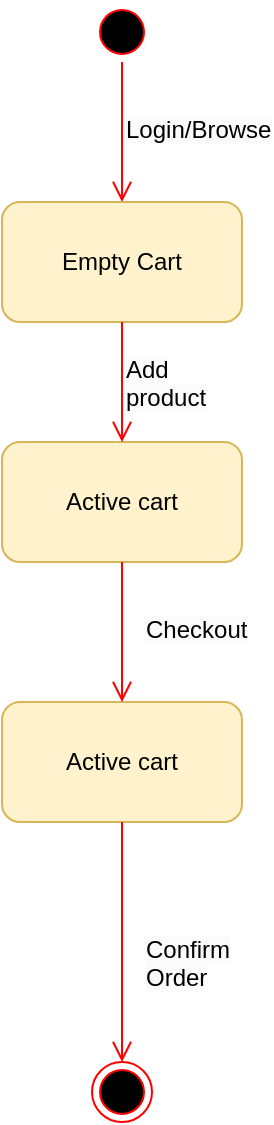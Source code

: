 <mxfile version="24.5.1" type="device">
  <diagram name="Page-1" id="H2FOLK643TPE5QBh98ee">
    <mxGraphModel dx="1797" dy="577" grid="1" gridSize="10" guides="1" tooltips="1" connect="1" arrows="1" fold="1" page="1" pageScale="1" pageWidth="850" pageHeight="1100" math="0" shadow="0">
      <root>
        <mxCell id="0" />
        <mxCell id="1" parent="0" />
        <mxCell id="jDmrnSOpQRfQpceM72Qu-2" value="" style="ellipse;html=1;shape=startState;fillColor=#000000;strokeColor=#ff0000;" parent="1" vertex="1">
          <mxGeometry x="40" y="70" width="30" height="30" as="geometry" />
        </mxCell>
        <mxCell id="jDmrnSOpQRfQpceM72Qu-3" value="" style="edgeStyle=orthogonalEdgeStyle;html=1;verticalAlign=bottom;endArrow=open;endSize=8;strokeColor=#ff0000;rounded=0;" parent="1" source="jDmrnSOpQRfQpceM72Qu-2" target="jDmrnSOpQRfQpceM72Qu-9" edge="1">
          <mxGeometry relative="1" as="geometry">
            <mxPoint x="55" y="150" as="targetPoint" />
          </mxGeometry>
        </mxCell>
        <mxCell id="jDmrnSOpQRfQpceM72Qu-9" value="Empty Cart" style="rounded=1;whiteSpace=wrap;html=1;strokeColor=#d6b656;fillColor=#fff2cc;" parent="1" vertex="1">
          <mxGeometry x="-5" y="170" width="120" height="60" as="geometry" />
        </mxCell>
        <mxCell id="jDmrnSOpQRfQpceM72Qu-45" value="" style="ellipse;html=1;shape=endState;fillColor=#000000;strokeColor=#ff0000;" parent="1" vertex="1">
          <mxGeometry x="40" y="600" width="30" height="30" as="geometry" />
        </mxCell>
        <mxCell id="Kh-msraxR41N7PZV_ZUe-1" value="&lt;span style=&quot;color: rgb(0, 0, 0); font-family: Helvetica; font-size: 12px; font-style: normal; font-variant-ligatures: normal; font-variant-caps: normal; font-weight: 400; letter-spacing: normal; orphans: 2; text-align: center; text-indent: 0px; text-transform: none; widows: 2; word-spacing: 0px; -webkit-text-stroke-width: 0px; white-space: normal; background-color: rgb(251, 251, 251); text-decoration-thickness: initial; text-decoration-style: initial; text-decoration-color: initial; display: inline !important; float: none;&quot;&gt;Login/Browse&lt;/span&gt;" style="text;whiteSpace=wrap;html=1;" vertex="1" parent="1">
          <mxGeometry x="55" y="120" width="60" height="40" as="geometry" />
        </mxCell>
        <mxCell id="Kh-msraxR41N7PZV_ZUe-2" value="Active cart" style="rounded=1;whiteSpace=wrap;html=1;strokeColor=#d6b656;fillColor=#fff2cc;" vertex="1" parent="1">
          <mxGeometry x="-5" y="290" width="120" height="60" as="geometry" />
        </mxCell>
        <mxCell id="Kh-msraxR41N7PZV_ZUe-3" value="" style="edgeStyle=orthogonalEdgeStyle;html=1;verticalAlign=bottom;endArrow=open;endSize=8;strokeColor=#ff0000;rounded=0;entryX=0.5;entryY=0;entryDx=0;entryDy=0;" edge="1" parent="1" source="jDmrnSOpQRfQpceM72Qu-9" target="Kh-msraxR41N7PZV_ZUe-2">
          <mxGeometry relative="1" as="geometry">
            <mxPoint x="25" y="290" as="targetPoint" />
            <mxPoint x="75" y="250" as="sourcePoint" />
          </mxGeometry>
        </mxCell>
        <mxCell id="Kh-msraxR41N7PZV_ZUe-4" value="&lt;span style=&quot;color: rgb(0, 0, 0); font-family: Helvetica; font-size: 12px; font-style: normal; font-variant-ligatures: normal; font-variant-caps: normal; font-weight: 400; letter-spacing: normal; orphans: 2; text-align: center; text-indent: 0px; text-transform: none; widows: 2; word-spacing: 0px; -webkit-text-stroke-width: 0px; white-space: normal; background-color: rgb(251, 251, 251); text-decoration-thickness: initial; text-decoration-style: initial; text-decoration-color: initial; display: inline !important; float: none;&quot;&gt;Add product&lt;/span&gt;" style="text;whiteSpace=wrap;html=1;" vertex="1" parent="1">
          <mxGeometry x="55" y="240" width="60" height="40" as="geometry" />
        </mxCell>
        <mxCell id="Kh-msraxR41N7PZV_ZUe-5" value="Active cart" style="rounded=1;whiteSpace=wrap;html=1;strokeColor=#d6b656;fillColor=#fff2cc;" vertex="1" parent="1">
          <mxGeometry x="-5" y="420" width="120" height="60" as="geometry" />
        </mxCell>
        <mxCell id="Kh-msraxR41N7PZV_ZUe-6" value="" style="edgeStyle=orthogonalEdgeStyle;html=1;verticalAlign=bottom;endArrow=open;endSize=8;strokeColor=#ff0000;rounded=0;exitX=0.5;exitY=1;exitDx=0;exitDy=0;" edge="1" parent="1" source="Kh-msraxR41N7PZV_ZUe-2" target="Kh-msraxR41N7PZV_ZUe-5">
          <mxGeometry relative="1" as="geometry">
            <mxPoint x="210" y="460" as="targetPoint" />
            <mxPoint x="255" y="390" as="sourcePoint" />
          </mxGeometry>
        </mxCell>
        <mxCell id="Kh-msraxR41N7PZV_ZUe-7" value="&lt;span style=&quot;color: rgb(0, 0, 0); font-family: Helvetica; font-size: 12px; font-style: normal; font-variant-ligatures: normal; font-variant-caps: normal; font-weight: 400; letter-spacing: normal; orphans: 2; text-align: center; text-indent: 0px; text-transform: none; widows: 2; word-spacing: 0px; -webkit-text-stroke-width: 0px; white-space: normal; background-color: rgb(251, 251, 251); text-decoration-thickness: initial; text-decoration-style: initial; text-decoration-color: initial; display: inline !important; float: none;&quot;&gt;Checkout&lt;/span&gt;" style="text;whiteSpace=wrap;html=1;" vertex="1" parent="1">
          <mxGeometry x="65" y="370" width="60" height="40" as="geometry" />
        </mxCell>
        <mxCell id="Kh-msraxR41N7PZV_ZUe-9" value="&lt;span style=&quot;color: rgb(0, 0, 0); font-family: Helvetica; font-size: 12px; font-style: normal; font-variant-ligatures: normal; font-variant-caps: normal; font-weight: 400; letter-spacing: normal; orphans: 2; text-align: center; text-indent: 0px; text-transform: none; widows: 2; word-spacing: 0px; -webkit-text-stroke-width: 0px; white-space: normal; background-color: rgb(251, 251, 251); text-decoration-thickness: initial; text-decoration-style: initial; text-decoration-color: initial; display: inline !important; float: none;&quot;&gt;Confirm Order&lt;/span&gt;" style="text;whiteSpace=wrap;html=1;" vertex="1" parent="1">
          <mxGeometry x="65" y="530" width="60" height="40" as="geometry" />
        </mxCell>
        <mxCell id="Kh-msraxR41N7PZV_ZUe-10" value="" style="edgeStyle=orthogonalEdgeStyle;html=1;verticalAlign=bottom;endArrow=open;endSize=8;strokeColor=#ff0000;rounded=0;exitX=0.5;exitY=1;exitDx=0;exitDy=0;entryX=0.5;entryY=0;entryDx=0;entryDy=0;" edge="1" parent="1" source="Kh-msraxR41N7PZV_ZUe-5" target="jDmrnSOpQRfQpceM72Qu-45">
          <mxGeometry relative="1" as="geometry">
            <mxPoint x="65" y="430" as="targetPoint" />
            <mxPoint x="65" y="360" as="sourcePoint" />
          </mxGeometry>
        </mxCell>
      </root>
    </mxGraphModel>
  </diagram>
</mxfile>
